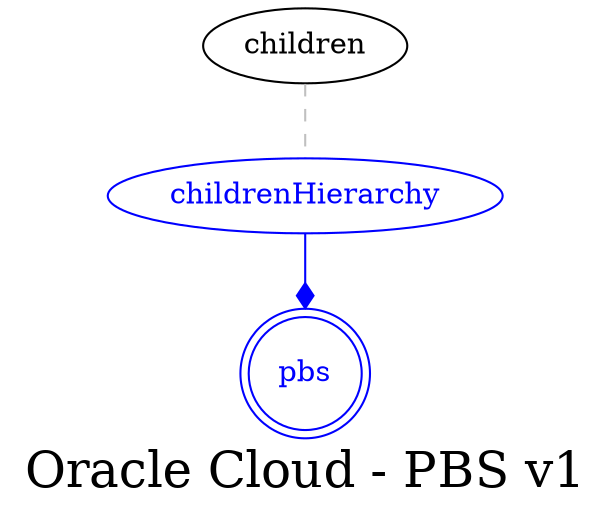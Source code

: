 digraph LexiconGraph {
graph[label="Oracle Cloud - PBS v1", fontsize=24]
splines=true
"pbs" [color=blue, fontcolor=blue, shape=doublecircle]
"childrenHierarchy" -> "pbs" [color=blue, fontcolor=blue, arrowhead=diamond, arrowtail=none]
"childrenHierarchy" [color=blue, fontcolor=blue, shape=ellipse]
"children" -> "childrenHierarchy" [color=grey, fontcolor=grey, arrowhead=none, arrowtail=none, style=dashed]
}
